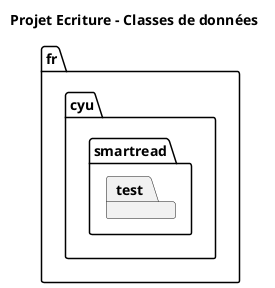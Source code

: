 @startuml "GLP_Ecriture_2023_classes-de-donnees"

skinparam linetype ortho
'skinparam ClassAttributeIconSize 0

set namespaceSeparator .

title Projet Ecriture - Classes de données

package fr.cyu.smartread {
    package test
}

@enduml